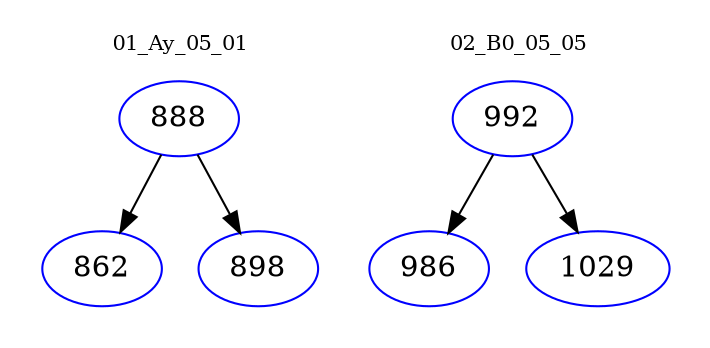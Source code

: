 digraph{
subgraph cluster_0 {
color = white
label = "01_Ay_05_01";
fontsize=10;
T0_888 [label="888", color="blue"]
T0_888 -> T0_862 [color="black"]
T0_862 [label="862", color="blue"]
T0_888 -> T0_898 [color="black"]
T0_898 [label="898", color="blue"]
}
subgraph cluster_1 {
color = white
label = "02_B0_05_05";
fontsize=10;
T1_992 [label="992", color="blue"]
T1_992 -> T1_986 [color="black"]
T1_986 [label="986", color="blue"]
T1_992 -> T1_1029 [color="black"]
T1_1029 [label="1029", color="blue"]
}
}
